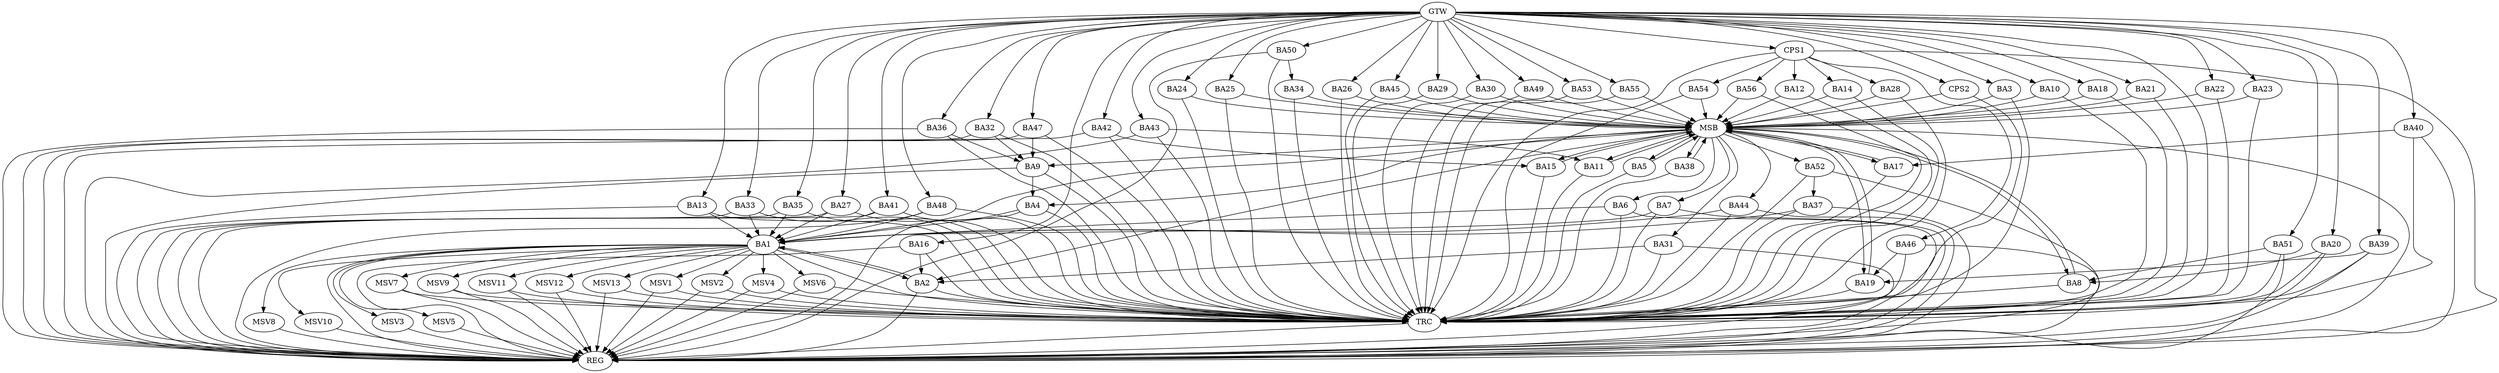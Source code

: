 strict digraph G {
  BA1 [ label="BA1" ];
  BA2 [ label="BA2" ];
  BA3 [ label="BA3" ];
  BA4 [ label="BA4" ];
  BA5 [ label="BA5" ];
  BA6 [ label="BA6" ];
  BA7 [ label="BA7" ];
  BA8 [ label="BA8" ];
  BA9 [ label="BA9" ];
  BA10 [ label="BA10" ];
  BA11 [ label="BA11" ];
  BA12 [ label="BA12" ];
  BA13 [ label="BA13" ];
  BA14 [ label="BA14" ];
  BA15 [ label="BA15" ];
  BA16 [ label="BA16" ];
  BA17 [ label="BA17" ];
  BA18 [ label="BA18" ];
  BA19 [ label="BA19" ];
  BA20 [ label="BA20" ];
  BA21 [ label="BA21" ];
  BA22 [ label="BA22" ];
  BA23 [ label="BA23" ];
  BA24 [ label="BA24" ];
  BA25 [ label="BA25" ];
  BA26 [ label="BA26" ];
  BA27 [ label="BA27" ];
  BA28 [ label="BA28" ];
  BA29 [ label="BA29" ];
  BA30 [ label="BA30" ];
  BA31 [ label="BA31" ];
  BA32 [ label="BA32" ];
  BA33 [ label="BA33" ];
  BA34 [ label="BA34" ];
  BA35 [ label="BA35" ];
  BA36 [ label="BA36" ];
  BA37 [ label="BA37" ];
  BA38 [ label="BA38" ];
  BA39 [ label="BA39" ];
  BA40 [ label="BA40" ];
  BA41 [ label="BA41" ];
  BA42 [ label="BA42" ];
  BA43 [ label="BA43" ];
  BA44 [ label="BA44" ];
  BA45 [ label="BA45" ];
  BA46 [ label="BA46" ];
  BA47 [ label="BA47" ];
  BA48 [ label="BA48" ];
  BA49 [ label="BA49" ];
  BA50 [ label="BA50" ];
  BA51 [ label="BA51" ];
  BA52 [ label="BA52" ];
  BA53 [ label="BA53" ];
  BA54 [ label="BA54" ];
  BA55 [ label="BA55" ];
  BA56 [ label="BA56" ];
  CPS1 [ label="CPS1" ];
  CPS2 [ label="CPS2" ];
  GTW [ label="GTW" ];
  REG [ label="REG" ];
  MSB [ label="MSB" ];
  TRC [ label="TRC" ];
  MSV1 [ label="MSV1" ];
  MSV2 [ label="MSV2" ];
  MSV3 [ label="MSV3" ];
  MSV4 [ label="MSV4" ];
  MSV5 [ label="MSV5" ];
  MSV6 [ label="MSV6" ];
  MSV7 [ label="MSV7" ];
  MSV8 [ label="MSV8" ];
  MSV9 [ label="MSV9" ];
  MSV10 [ label="MSV10" ];
  MSV11 [ label="MSV11" ];
  MSV12 [ label="MSV12" ];
  MSV13 [ label="MSV13" ];
  BA1 -> BA2;
  BA2 -> BA1;
  BA4 -> BA1;
  BA6 -> BA1;
  BA7 -> BA1;
  BA9 -> BA4;
  BA13 -> BA1;
  BA16 -> BA2;
  BA20 -> BA8;
  BA27 -> BA1;
  BA31 -> BA2;
  BA32 -> BA9;
  BA33 -> BA1;
  BA35 -> BA1;
  BA36 -> BA9;
  BA37 -> BA1;
  BA39 -> BA19;
  BA40 -> BA17;
  BA41 -> BA1;
  BA42 -> BA15;
  BA43 -> BA11;
  BA44 -> BA1;
  BA46 -> BA19;
  BA47 -> BA9;
  BA48 -> BA1;
  BA50 -> BA34;
  BA51 -> BA8;
  BA52 -> BA37;
  CPS1 -> BA28;
  CPS1 -> BA46;
  CPS1 -> BA56;
  CPS1 -> BA14;
  CPS1 -> BA54;
  CPS1 -> BA12;
  GTW -> BA3;
  GTW -> BA10;
  GTW -> BA13;
  GTW -> BA16;
  GTW -> BA18;
  GTW -> BA20;
  GTW -> BA21;
  GTW -> BA22;
  GTW -> BA23;
  GTW -> BA24;
  GTW -> BA25;
  GTW -> BA26;
  GTW -> BA27;
  GTW -> BA29;
  GTW -> BA30;
  GTW -> BA32;
  GTW -> BA33;
  GTW -> BA35;
  GTW -> BA36;
  GTW -> BA39;
  GTW -> BA40;
  GTW -> BA41;
  GTW -> BA42;
  GTW -> BA43;
  GTW -> BA45;
  GTW -> BA47;
  GTW -> BA48;
  GTW -> BA49;
  GTW -> BA50;
  GTW -> BA51;
  GTW -> BA53;
  GTW -> BA55;
  GTW -> CPS1;
  GTW -> CPS2;
  BA1 -> REG;
  BA2 -> REG;
  BA4 -> REG;
  BA6 -> REG;
  BA7 -> REG;
  BA9 -> REG;
  BA13 -> REG;
  BA16 -> REG;
  BA20 -> REG;
  BA27 -> REG;
  BA31 -> REG;
  BA32 -> REG;
  BA33 -> REG;
  BA35 -> REG;
  BA36 -> REG;
  BA37 -> REG;
  BA39 -> REG;
  BA40 -> REG;
  BA41 -> REG;
  BA42 -> REG;
  BA43 -> REG;
  BA44 -> REG;
  BA46 -> REG;
  BA47 -> REG;
  BA48 -> REG;
  BA50 -> REG;
  BA51 -> REG;
  BA52 -> REG;
  CPS1 -> REG;
  BA3 -> MSB;
  MSB -> BA1;
  MSB -> REG;
  BA5 -> MSB;
  MSB -> BA2;
  BA8 -> MSB;
  BA10 -> MSB;
  MSB -> BA4;
  BA11 -> MSB;
  MSB -> BA8;
  BA12 -> MSB;
  BA14 -> MSB;
  BA15 -> MSB;
  MSB -> BA11;
  BA17 -> MSB;
  BA18 -> MSB;
  MSB -> BA9;
  BA19 -> MSB;
  BA21 -> MSB;
  BA22 -> MSB;
  BA23 -> MSB;
  MSB -> BA6;
  BA24 -> MSB;
  MSB -> BA19;
  BA25 -> MSB;
  BA26 -> MSB;
  BA28 -> MSB;
  MSB -> BA15;
  BA29 -> MSB;
  BA30 -> MSB;
  BA34 -> MSB;
  BA38 -> MSB;
  MSB -> BA5;
  BA45 -> MSB;
  BA49 -> MSB;
  BA53 -> MSB;
  MSB -> BA17;
  BA54 -> MSB;
  MSB -> BA7;
  BA55 -> MSB;
  BA56 -> MSB;
  CPS2 -> MSB;
  MSB -> BA38;
  MSB -> BA44;
  MSB -> BA31;
  MSB -> BA52;
  BA1 -> TRC;
  BA2 -> TRC;
  BA3 -> TRC;
  BA4 -> TRC;
  BA5 -> TRC;
  BA6 -> TRC;
  BA7 -> TRC;
  BA8 -> TRC;
  BA9 -> TRC;
  BA10 -> TRC;
  BA11 -> TRC;
  BA12 -> TRC;
  BA13 -> TRC;
  BA14 -> TRC;
  BA15 -> TRC;
  BA16 -> TRC;
  BA17 -> TRC;
  BA18 -> TRC;
  BA19 -> TRC;
  BA20 -> TRC;
  BA21 -> TRC;
  BA22 -> TRC;
  BA23 -> TRC;
  BA24 -> TRC;
  BA25 -> TRC;
  BA26 -> TRC;
  BA27 -> TRC;
  BA28 -> TRC;
  BA29 -> TRC;
  BA30 -> TRC;
  BA31 -> TRC;
  BA32 -> TRC;
  BA33 -> TRC;
  BA34 -> TRC;
  BA35 -> TRC;
  BA36 -> TRC;
  BA37 -> TRC;
  BA38 -> TRC;
  BA39 -> TRC;
  BA40 -> TRC;
  BA41 -> TRC;
  BA42 -> TRC;
  BA43 -> TRC;
  BA44 -> TRC;
  BA45 -> TRC;
  BA46 -> TRC;
  BA47 -> TRC;
  BA48 -> TRC;
  BA49 -> TRC;
  BA50 -> TRC;
  BA51 -> TRC;
  BA52 -> TRC;
  BA53 -> TRC;
  BA54 -> TRC;
  BA55 -> TRC;
  BA56 -> TRC;
  CPS1 -> TRC;
  CPS2 -> TRC;
  GTW -> TRC;
  TRC -> REG;
  BA1 -> MSV1;
  BA1 -> MSV2;
  BA1 -> MSV3;
  MSV1 -> REG;
  MSV1 -> TRC;
  MSV2 -> REG;
  MSV2 -> TRC;
  MSV3 -> REG;
  BA1 -> MSV4;
  BA1 -> MSV5;
  BA1 -> MSV6;
  BA1 -> MSV7;
  MSV4 -> REG;
  MSV4 -> TRC;
  MSV5 -> REG;
  MSV6 -> REG;
  MSV6 -> TRC;
  MSV7 -> REG;
  MSV7 -> TRC;
  BA1 -> MSV8;
  BA1 -> MSV9;
  BA1 -> MSV10;
  MSV8 -> REG;
  MSV9 -> REG;
  MSV9 -> TRC;
  MSV10 -> REG;
  BA1 -> MSV11;
  MSV11 -> REG;
  MSV11 -> TRC;
  BA1 -> MSV12;
  BA1 -> MSV13;
  MSV12 -> REG;
  MSV12 -> TRC;
  MSV13 -> REG;
  MSV13 -> TRC;
}

